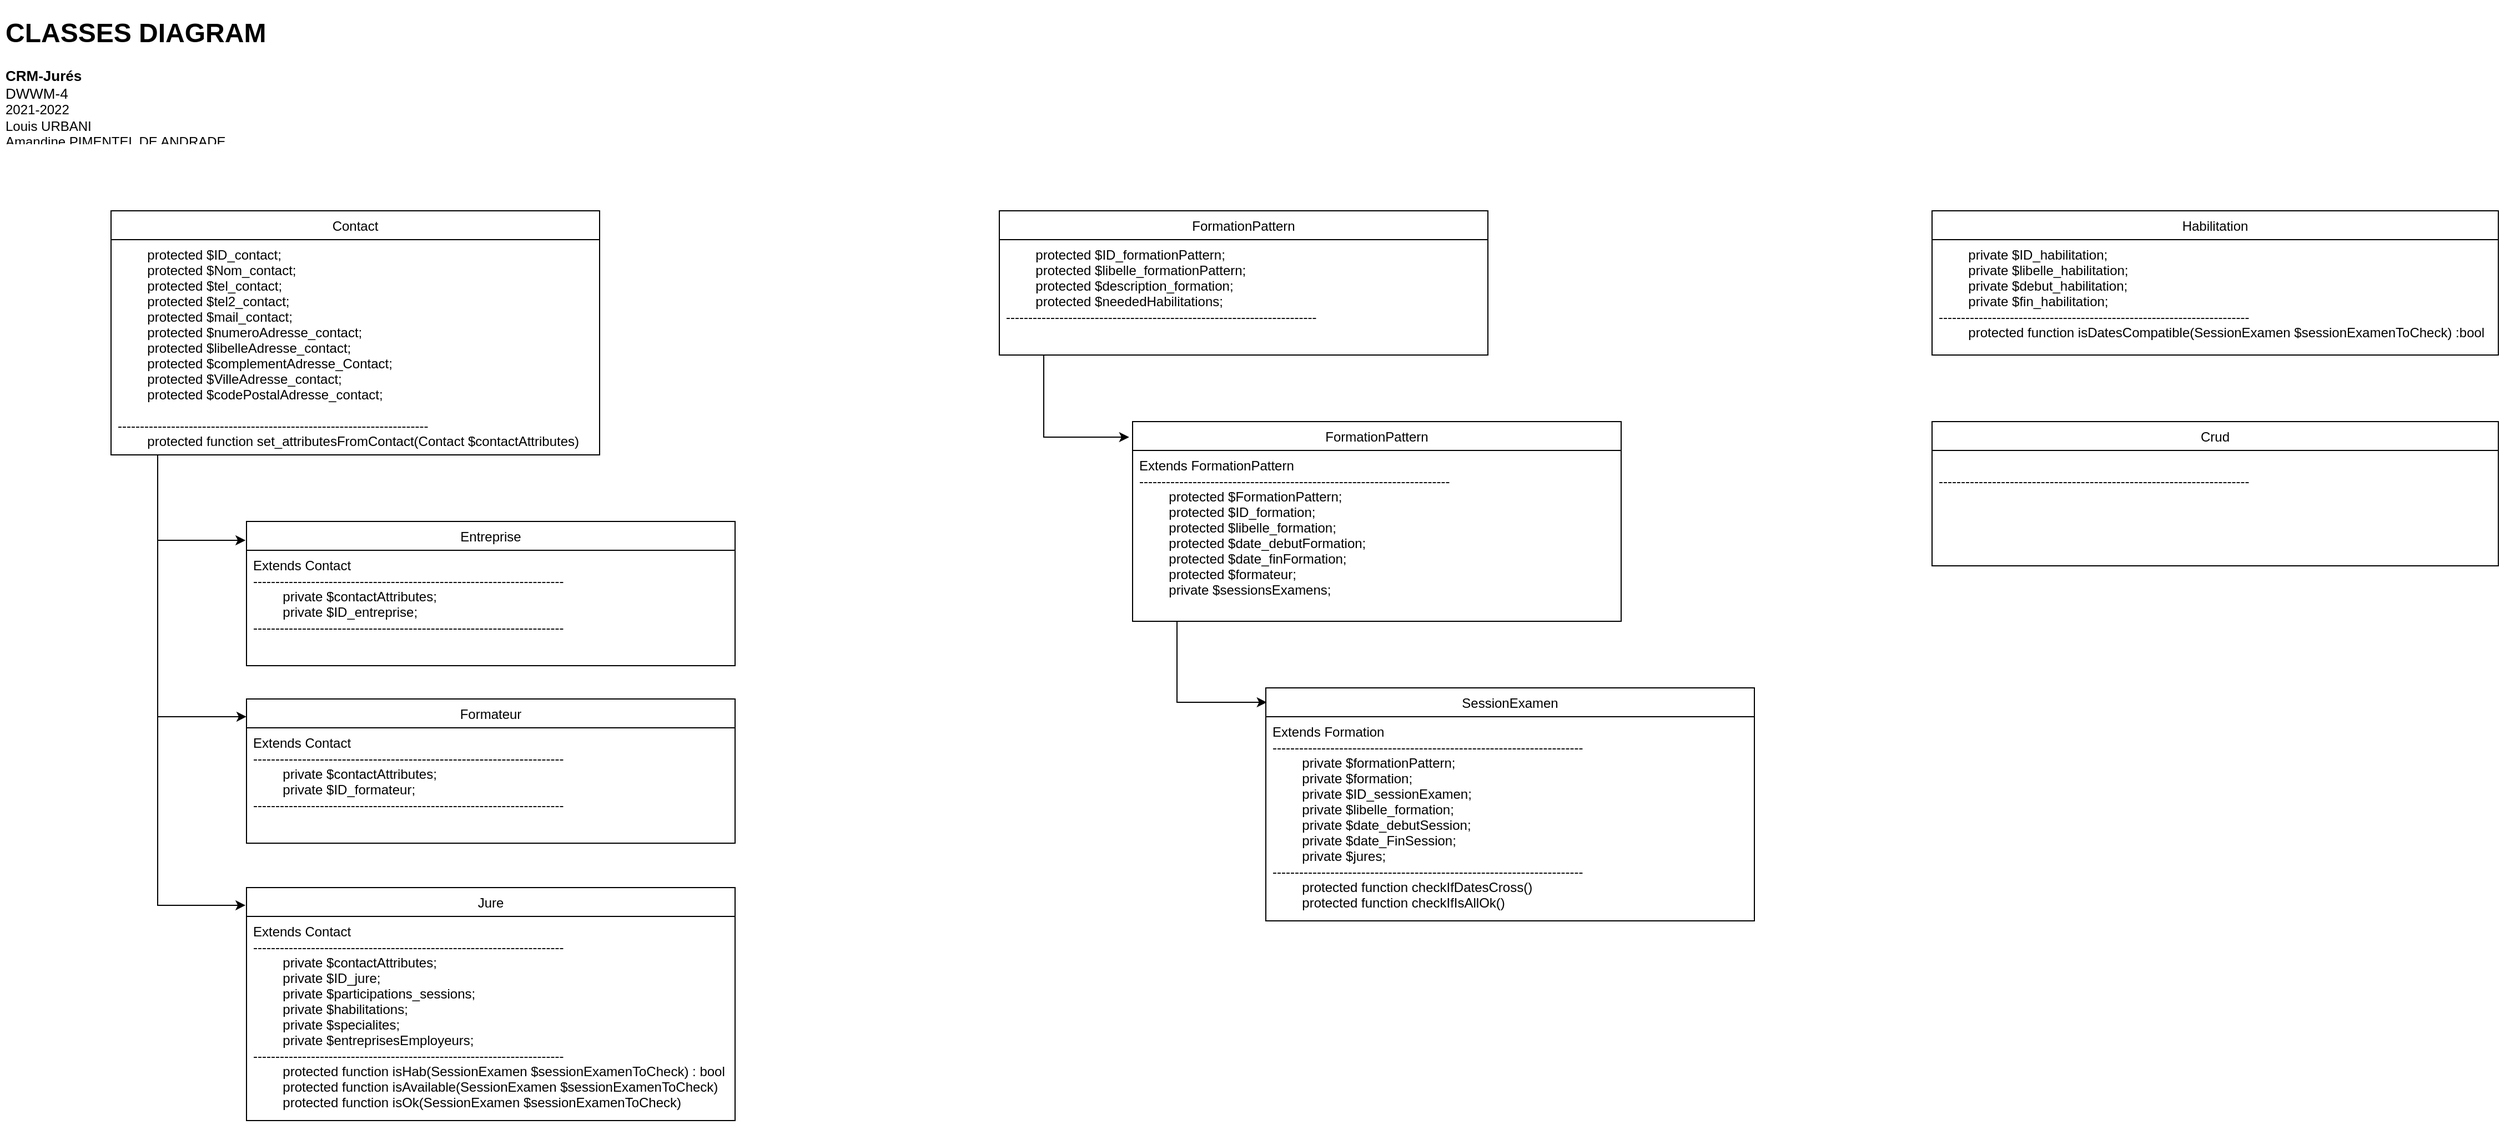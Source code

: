 <mxfile>
    <diagram id="VPPFJZ-X--moWqqHt-AP" name="Page-1">
        <mxGraphModel dx="2180" dy="2257" grid="1" gridSize="10" guides="1" tooltips="1" connect="1" arrows="1" fold="1" page="1" pageScale="1" pageWidth="827" pageHeight="1169" math="0" shadow="0">
            <root>
                <mxCell id="0"/>
                <mxCell id="1" parent="0"/>
                <mxCell id="3" value="&lt;h1&gt;CLASSES DIAGRAM&lt;/h1&gt;&lt;div style=&quot;font-size: 13px&quot;&gt;&lt;font style=&quot;font-size: 13px&quot;&gt;&lt;b&gt;CRM-Jurés&lt;/b&gt;&lt;/font&gt;&lt;/div&gt;&lt;div style=&quot;font-size: 13px&quot;&gt;DWWM-4&lt;/div&gt;&lt;div&gt;2021-2022&lt;/div&gt;&lt;div&gt;Louis URBANI&lt;/div&gt;&lt;div&gt;Amandine PIMENTEL DE ANDRADE&lt;/div&gt;" style="text;html=1;strokeColor=none;fillColor=none;spacing=5;spacingTop=-20;whiteSpace=wrap;overflow=hidden;rounded=0;align=left;" parent="1" vertex="1">
                    <mxGeometry x="20" y="20" width="256" height="120" as="geometry"/>
                </mxCell>
                <mxCell id="68" style="edgeStyle=orthogonalEdgeStyle;rounded=0;orthogonalLoop=1;jettySize=auto;html=1;entryX=-0.002;entryY=0.131;entryDx=0;entryDy=0;entryPerimeter=0;" edge="1" parent="1" source="52" target="56">
                    <mxGeometry relative="1" as="geometry">
                        <Array as="points">
                            <mxPoint x="162" y="497"/>
                        </Array>
                    </mxGeometry>
                </mxCell>
                <mxCell id="69" style="edgeStyle=orthogonalEdgeStyle;rounded=0;orthogonalLoop=1;jettySize=auto;html=1;entryX=0;entryY=0.123;entryDx=0;entryDy=0;entryPerimeter=0;" edge="1" parent="1" source="52" target="58">
                    <mxGeometry relative="1" as="geometry">
                        <Array as="points">
                            <mxPoint x="162" y="656"/>
                        </Array>
                    </mxGeometry>
                </mxCell>
                <mxCell id="70" style="edgeStyle=orthogonalEdgeStyle;rounded=0;orthogonalLoop=1;jettySize=auto;html=1;entryX=-0.002;entryY=0.076;entryDx=0;entryDy=0;entryPerimeter=0;" edge="1" parent="1" source="52" target="61">
                    <mxGeometry relative="1" as="geometry">
                        <Array as="points">
                            <mxPoint x="162" y="826"/>
                        </Array>
                    </mxGeometry>
                </mxCell>
                <mxCell id="52" value="Contact" style="swimlane;fontStyle=0;childLayout=stackLayout;horizontal=1;startSize=26;horizontalStack=0;resizeParent=1;resizeParentMax=0;resizeLast=0;collapsible=1;marginBottom=0;" vertex="1" parent="1">
                    <mxGeometry x="120" y="200" width="440" height="220" as="geometry"/>
                </mxCell>
                <mxCell id="54" value="        protected $ID_contact;&#10;        protected $Nom_contact;&#10;        protected $tel_contact;&#10;        protected $tel2_contact;&#10;        protected $mail_contact;&#10;        protected $numeroAdresse_contact;&#10;        protected $libelleAdresse_contact;&#10;        protected $complementAdresse_Contact;&#10;        protected $VilleAdresse_contact;&#10;        protected $codePostalAdresse_contact;&#10;&#10;----------------------------------------------------------------------&#10;        protected function set_attributesFromContact(Contact $contactAttributes)&#10;" style="text;strokeColor=none;fillColor=none;align=left;verticalAlign=top;spacingLeft=4;spacingRight=4;overflow=hidden;rotatable=0;points=[[0,0.5],[1,0.5]];portConstraint=eastwest;" vertex="1" parent="52">
                    <mxGeometry y="26" width="440" height="194" as="geometry"/>
                </mxCell>
                <mxCell id="56" value="Entreprise" style="swimlane;fontStyle=0;childLayout=stackLayout;horizontal=1;startSize=26;horizontalStack=0;resizeParent=1;resizeParentMax=0;resizeLast=0;collapsible=1;marginBottom=0;" vertex="1" parent="1">
                    <mxGeometry x="242" y="480" width="440" height="130" as="geometry"/>
                </mxCell>
                <mxCell id="57" value="Extends Contact&#10;----------------------------------------------------------------------&#10;        private $contactAttributes;&#10;        private $ID_entreprise;&#10;----------------------------------------------------------------------&#10;" style="text;strokeColor=none;fillColor=none;align=left;verticalAlign=top;spacingLeft=4;spacingRight=4;overflow=hidden;rotatable=0;points=[[0,0.5],[1,0.5]];portConstraint=eastwest;" vertex="1" parent="56">
                    <mxGeometry y="26" width="440" height="104" as="geometry"/>
                </mxCell>
                <mxCell id="58" value="Formateur" style="swimlane;fontStyle=0;childLayout=stackLayout;horizontal=1;startSize=26;horizontalStack=0;resizeParent=1;resizeParentMax=0;resizeLast=0;collapsible=1;marginBottom=0;" vertex="1" parent="1">
                    <mxGeometry x="242" y="640" width="440" height="130" as="geometry"/>
                </mxCell>
                <mxCell id="59" value="Extends Contact&#10;----------------------------------------------------------------------&#10;        private $contactAttributes;&#10;        private $ID_formateur;&#10;----------------------------------------------------------------------&#10;" style="text;strokeColor=none;fillColor=none;align=left;verticalAlign=top;spacingLeft=4;spacingRight=4;overflow=hidden;rotatable=0;points=[[0,0.5],[1,0.5]];portConstraint=eastwest;" vertex="1" parent="58">
                    <mxGeometry y="26" width="440" height="104" as="geometry"/>
                </mxCell>
                <mxCell id="61" value="Jure" style="swimlane;fontStyle=0;childLayout=stackLayout;horizontal=1;startSize=26;horizontalStack=0;resizeParent=1;resizeParentMax=0;resizeLast=0;collapsible=1;marginBottom=0;" vertex="1" parent="1">
                    <mxGeometry x="242" y="810" width="440" height="210" as="geometry"/>
                </mxCell>
                <mxCell id="62" value="Extends Contact&#10;----------------------------------------------------------------------&#10;        private $contactAttributes;&#10;        private $ID_jure;&#10;        private $participations_sessions;&#10;        private $habilitations;&#10;        private $specialites;&#10;        private $entreprisesEmployeurs;&#10;----------------------------------------------------------------------&#10;        protected function isHab(SessionExamen $sessionExamenToCheck) : bool&#10;        protected function isAvailable(SessionExamen $sessionExamenToCheck)&#10;        protected function isOk(SessionExamen $sessionExamenToCheck)&#10;&#10;&#10;" style="text;strokeColor=none;fillColor=none;align=left;verticalAlign=top;spacingLeft=4;spacingRight=4;overflow=hidden;rotatable=0;points=[[0,0.5],[1,0.5]];portConstraint=eastwest;" vertex="1" parent="61">
                    <mxGeometry y="26" width="440" height="184" as="geometry"/>
                </mxCell>
                <mxCell id="71" value="FormationPattern" style="swimlane;fontStyle=0;childLayout=stackLayout;horizontal=1;startSize=26;horizontalStack=0;resizeParent=1;resizeParentMax=0;resizeLast=0;collapsible=1;marginBottom=0;" vertex="1" parent="1">
                    <mxGeometry x="920" y="200" width="440" height="130" as="geometry"/>
                </mxCell>
                <mxCell id="72" value="        protected $ID_formationPattern;&#10;        protected $libelle_formationPattern;&#10;        protected $description_formation;&#10;        protected $neededHabilitations;&#10;----------------------------------------------------------------------&#10;" style="text;strokeColor=none;fillColor=none;align=left;verticalAlign=top;spacingLeft=4;spacingRight=4;overflow=hidden;rotatable=0;points=[[0,0.5],[1,0.5]];portConstraint=eastwest;" vertex="1" parent="71">
                    <mxGeometry y="26" width="440" height="104" as="geometry"/>
                </mxCell>
                <mxCell id="73" value="FormationPattern" style="swimlane;fontStyle=0;childLayout=stackLayout;horizontal=1;startSize=26;horizontalStack=0;resizeParent=1;resizeParentMax=0;resizeLast=0;collapsible=1;marginBottom=0;" vertex="1" parent="1">
                    <mxGeometry x="1040" y="390" width="440" height="180" as="geometry"/>
                </mxCell>
                <mxCell id="74" value="Extends FormationPattern&#10;----------------------------------------------------------------------&#10;        protected $FormationPattern;&#10;        protected $ID_formation;&#10;        protected $libelle_formation;&#10;        protected $date_debutFormation;&#10;        protected $date_finFormation;&#10;        protected $formateur;&#10;        private $sessionsExamens;" style="text;strokeColor=none;fillColor=none;align=left;verticalAlign=top;spacingLeft=4;spacingRight=4;overflow=hidden;rotatable=0;points=[[0,0.5],[1,0.5]];portConstraint=eastwest;" vertex="1" parent="73">
                    <mxGeometry y="26" width="440" height="154" as="geometry"/>
                </mxCell>
                <mxCell id="75" value="SessionExamen" style="swimlane;fontStyle=0;childLayout=stackLayout;horizontal=1;startSize=26;horizontalStack=0;resizeParent=1;resizeParentMax=0;resizeLast=0;collapsible=1;marginBottom=0;" vertex="1" parent="1">
                    <mxGeometry x="1160" y="630" width="440" height="210" as="geometry"/>
                </mxCell>
                <mxCell id="76" value="Extends Formation&#10;----------------------------------------------------------------------&#10;        private $formationPattern;&#10;        private $formation;&#10;        private $ID_sessionExamen;&#10;        private $libelle_formation;&#10;        private $date_debutSession;&#10;        private $date_FinSession;&#10;        private $jures;&#10;----------------------------------------------------------------------&#10;        protected function checkIfDatesCross()&#10;        protected function checkIfIsAllOk()" style="text;strokeColor=none;fillColor=none;align=left;verticalAlign=top;spacingLeft=4;spacingRight=4;overflow=hidden;rotatable=0;points=[[0,0.5],[1,0.5]];portConstraint=eastwest;" vertex="1" parent="75">
                    <mxGeometry y="26" width="440" height="184" as="geometry"/>
                </mxCell>
                <mxCell id="77" style="edgeStyle=orthogonalEdgeStyle;rounded=0;orthogonalLoop=1;jettySize=auto;html=1;entryX=-0.007;entryY=0.078;entryDx=0;entryDy=0;entryPerimeter=0;" edge="1" parent="1" source="72" target="73">
                    <mxGeometry relative="1" as="geometry">
                        <Array as="points">
                            <mxPoint x="960" y="404"/>
                        </Array>
                    </mxGeometry>
                </mxCell>
                <mxCell id="79" style="edgeStyle=orthogonalEdgeStyle;rounded=0;orthogonalLoop=1;jettySize=auto;html=1;entryX=0.002;entryY=0.062;entryDx=0;entryDy=0;entryPerimeter=0;" edge="1" parent="1" source="74" target="75">
                    <mxGeometry relative="1" as="geometry">
                        <Array as="points">
                            <mxPoint x="1080" y="643"/>
                        </Array>
                    </mxGeometry>
                </mxCell>
                <mxCell id="80" value="Habilitation" style="swimlane;fontStyle=0;childLayout=stackLayout;horizontal=1;startSize=26;horizontalStack=0;resizeParent=1;resizeParentMax=0;resizeLast=0;collapsible=1;marginBottom=0;" vertex="1" parent="1">
                    <mxGeometry x="1760" y="200" width="510" height="130" as="geometry"/>
                </mxCell>
                <mxCell id="81" value="        private $ID_habilitation;&#10;        private $libelle_habilitation;&#10;        private $debut_habilitation;&#10;        private $fin_habilitation;&#10;----------------------------------------------------------------------&#10;        protected function isDatesCompatible(SessionExamen $sessionExamenToCheck) :bool&#10;" style="text;strokeColor=none;fillColor=none;align=left;verticalAlign=top;spacingLeft=4;spacingRight=4;overflow=hidden;rotatable=0;points=[[0,0.5],[1,0.5]];portConstraint=eastwest;" vertex="1" parent="80">
                    <mxGeometry y="26" width="510" height="104" as="geometry"/>
                </mxCell>
                <mxCell id="82" value="Crud" style="swimlane;fontStyle=0;childLayout=stackLayout;horizontal=1;startSize=26;horizontalStack=0;resizeParent=1;resizeParentMax=0;resizeLast=0;collapsible=1;marginBottom=0;" vertex="1" parent="1">
                    <mxGeometry x="1760" y="390" width="510" height="130" as="geometry"/>
                </mxCell>
                <mxCell id="83" value="&#10;----------------------------------------------------------------------&#10;" style="text;strokeColor=none;fillColor=none;align=left;verticalAlign=top;spacingLeft=4;spacingRight=4;overflow=hidden;rotatable=0;points=[[0,0.5],[1,0.5]];portConstraint=eastwest;" vertex="1" parent="82">
                    <mxGeometry y="26" width="510" height="104" as="geometry"/>
                </mxCell>
            </root>
        </mxGraphModel>
    </diagram>
</mxfile>